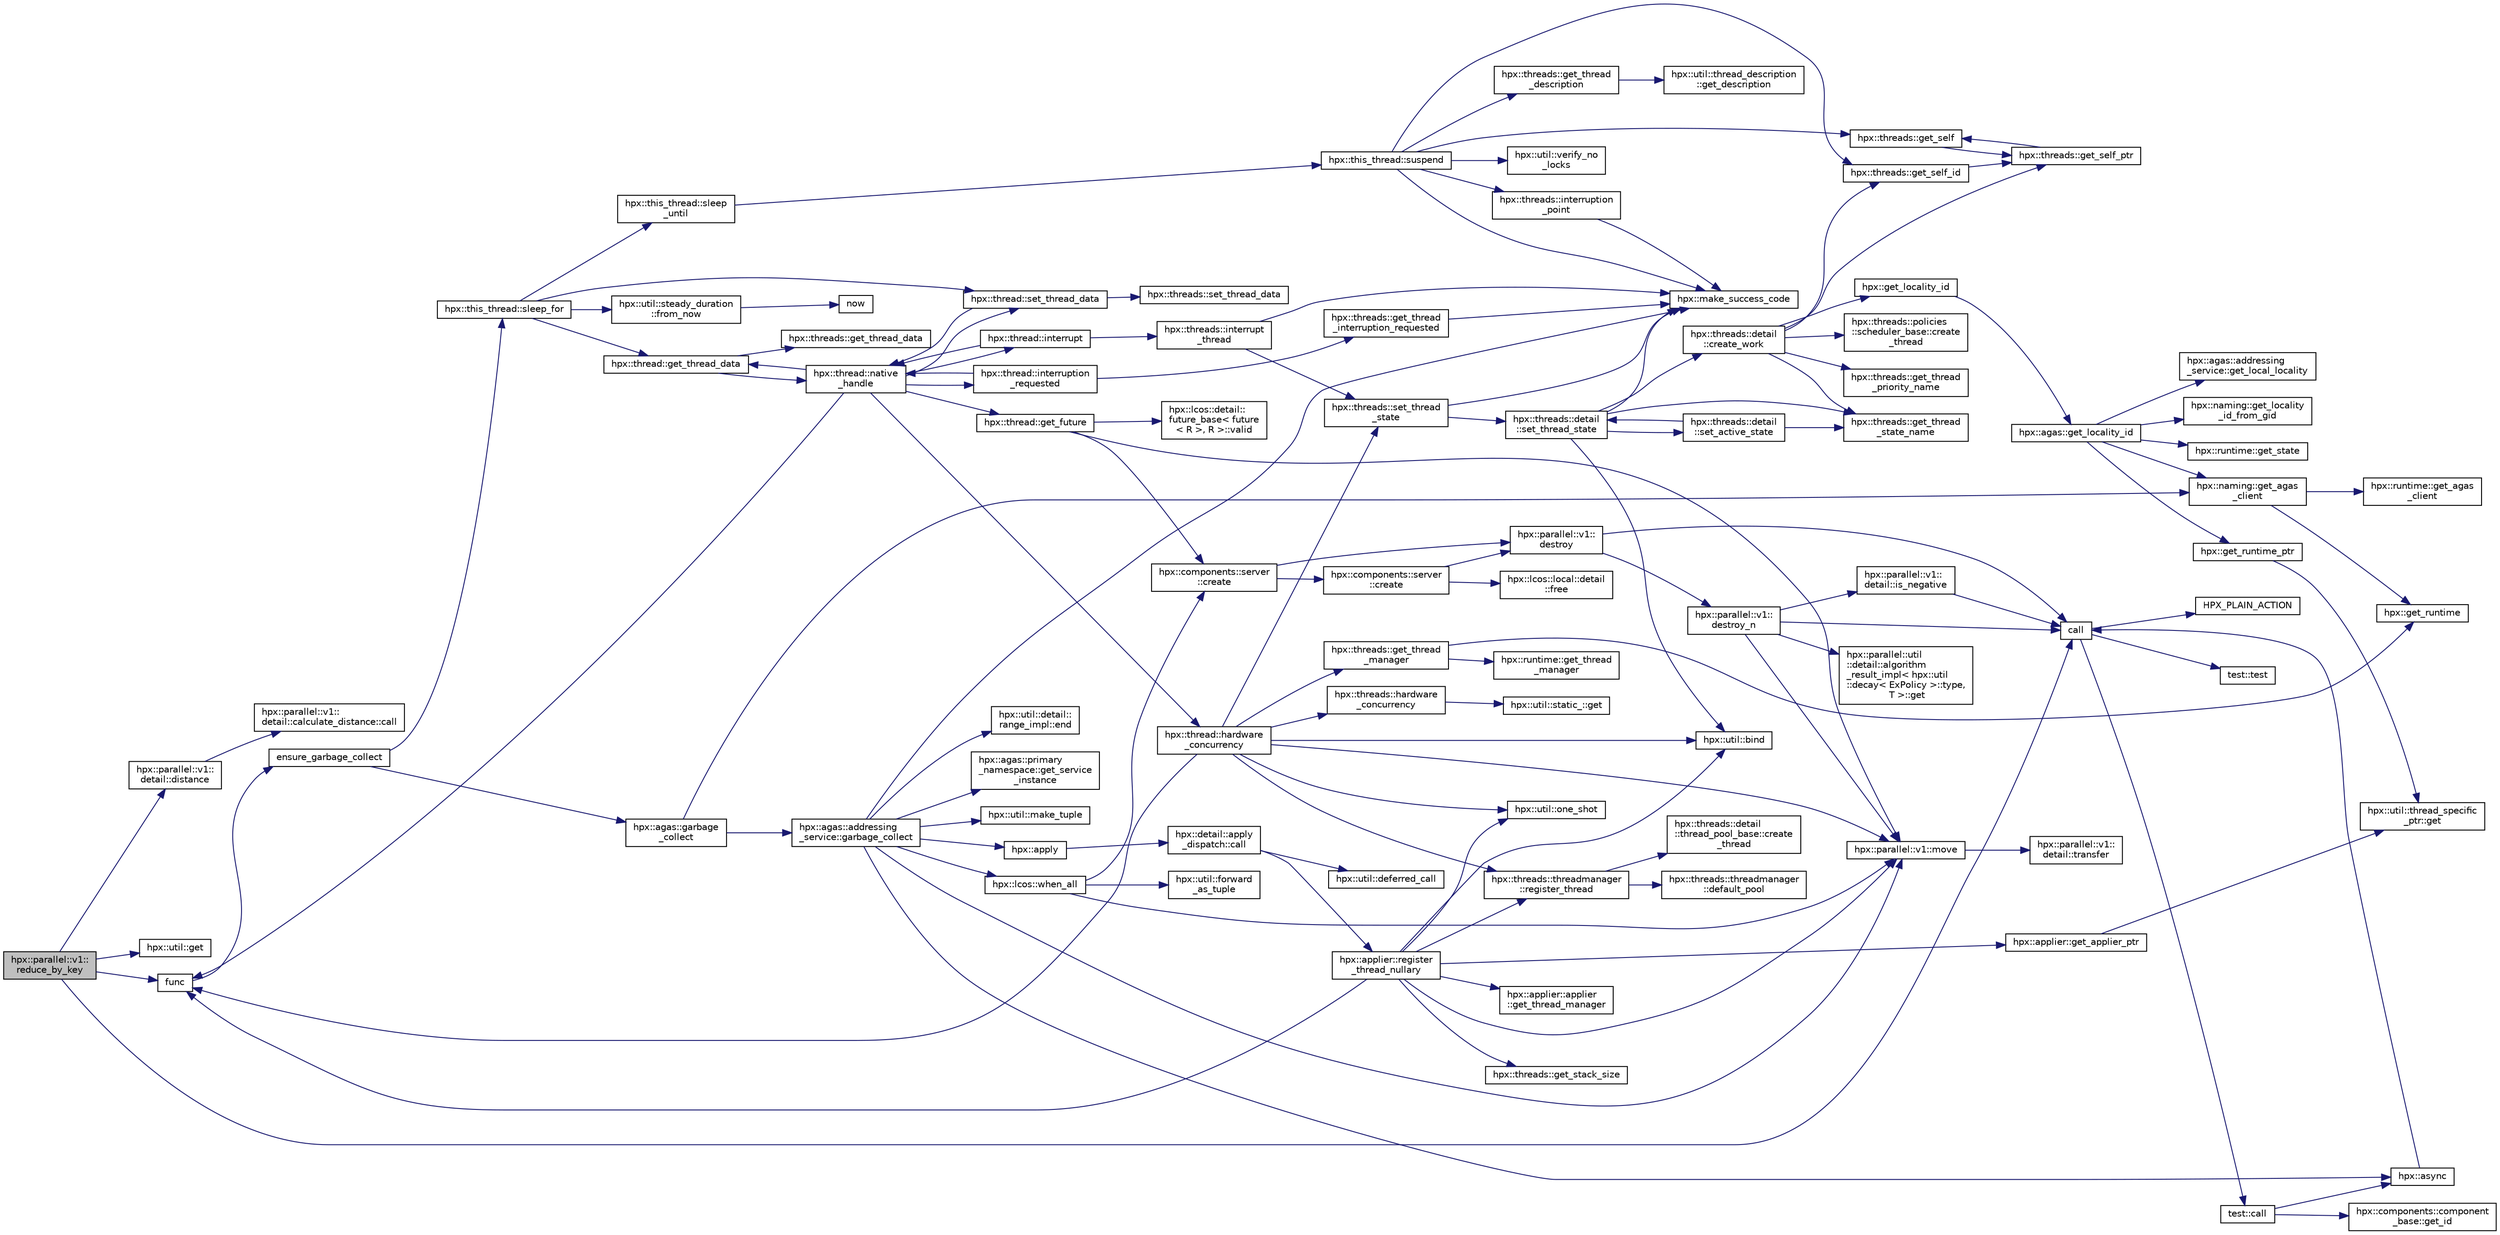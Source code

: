 digraph "hpx::parallel::v1::reduce_by_key"
{
  edge [fontname="Helvetica",fontsize="10",labelfontname="Helvetica",labelfontsize="10"];
  node [fontname="Helvetica",fontsize="10",shape=record];
  rankdir="LR";
  Node9742 [label="hpx::parallel::v1::\lreduce_by_key",height=0.2,width=0.4,color="black", fillcolor="grey75", style="filled", fontcolor="black"];
  Node9742 -> Node9743 [color="midnightblue",fontsize="10",style="solid",fontname="Helvetica"];
  Node9743 [label="hpx::parallel::v1::\ldetail::distance",height=0.2,width=0.4,color="black", fillcolor="white", style="filled",URL="$d2/ddd/namespacehpx_1_1parallel_1_1v1_1_1detail.html#a6bea3c6a5f470cad11f27ee6bab4a33f"];
  Node9743 -> Node9744 [color="midnightblue",fontsize="10",style="solid",fontname="Helvetica"];
  Node9744 [label="hpx::parallel::v1::\ldetail::calculate_distance::call",height=0.2,width=0.4,color="black", fillcolor="white", style="filled",URL="$db/dfa/structhpx_1_1parallel_1_1v1_1_1detail_1_1calculate__distance.html#a950a6627830a7d019ac0e734b0a447bf"];
  Node9742 -> Node9745 [color="midnightblue",fontsize="10",style="solid",fontname="Helvetica"];
  Node9745 [label="hpx::util::get",height=0.2,width=0.4,color="black", fillcolor="white", style="filled",URL="$df/dad/namespacehpx_1_1util.html#a5cbd3c41f03f4d4acaedaa4777e3cc02"];
  Node9742 -> Node9746 [color="midnightblue",fontsize="10",style="solid",fontname="Helvetica"];
  Node9746 [label="call",height=0.2,width=0.4,color="black", fillcolor="white", style="filled",URL="$d2/d67/promise__1620_8cpp.html#a58357f0b82bc761e1d0b9091ed563a70"];
  Node9746 -> Node9747 [color="midnightblue",fontsize="10",style="solid",fontname="Helvetica"];
  Node9747 [label="test::test",height=0.2,width=0.4,color="black", fillcolor="white", style="filled",URL="$d8/d89/structtest.html#ab42d5ece712d716b04cb3f686f297a26"];
  Node9746 -> Node9748 [color="midnightblue",fontsize="10",style="solid",fontname="Helvetica"];
  Node9748 [label="HPX_PLAIN_ACTION",height=0.2,width=0.4,color="black", fillcolor="white", style="filled",URL="$d2/d67/promise__1620_8cpp.html#ab96aab827a4b1fcaf66cfe0ba83fef23"];
  Node9746 -> Node9749 [color="midnightblue",fontsize="10",style="solid",fontname="Helvetica"];
  Node9749 [label="test::call",height=0.2,width=0.4,color="black", fillcolor="white", style="filled",URL="$d8/d89/structtest.html#aeb29e7ed6518b9426ccf1344c52620ae"];
  Node9749 -> Node9750 [color="midnightblue",fontsize="10",style="solid",fontname="Helvetica"];
  Node9750 [label="hpx::async",height=0.2,width=0.4,color="black", fillcolor="white", style="filled",URL="$d8/d83/namespacehpx.html#acb7d8e37b73b823956ce144f9a57eaa4"];
  Node9750 -> Node9746 [color="midnightblue",fontsize="10",style="solid",fontname="Helvetica"];
  Node9749 -> Node9751 [color="midnightblue",fontsize="10",style="solid",fontname="Helvetica"];
  Node9751 [label="hpx::components::component\l_base::get_id",height=0.2,width=0.4,color="black", fillcolor="white", style="filled",URL="$d2/de6/classhpx_1_1components_1_1component__base.html#a4c8fd93514039bdf01c48d66d82b19cd"];
  Node9742 -> Node9752 [color="midnightblue",fontsize="10",style="solid",fontname="Helvetica"];
  Node9752 [label="func",height=0.2,width=0.4,color="black", fillcolor="white", style="filled",URL="$d8/dfd/id__type__ref__counting__1032_8cpp.html#ab811b86ea5107ffb3351fcaa29d2c652"];
  Node9752 -> Node9753 [color="midnightblue",fontsize="10",style="solid",fontname="Helvetica"];
  Node9753 [label="ensure_garbage_collect",height=0.2,width=0.4,color="black", fillcolor="white", style="filled",URL="$d8/dfd/id__type__ref__counting__1032_8cpp.html#a5264b94bf7c262ac0e521fb290d476d5"];
  Node9753 -> Node9754 [color="midnightblue",fontsize="10",style="solid",fontname="Helvetica"];
  Node9754 [label="hpx::this_thread::sleep_for",height=0.2,width=0.4,color="black", fillcolor="white", style="filled",URL="$d9/d52/namespacehpx_1_1this__thread.html#afc042a5a5fa52eef2d1d177a343435cf"];
  Node9754 -> Node9755 [color="midnightblue",fontsize="10",style="solid",fontname="Helvetica"];
  Node9755 [label="hpx::this_thread::sleep\l_until",height=0.2,width=0.4,color="black", fillcolor="white", style="filled",URL="$d9/d52/namespacehpx_1_1this__thread.html#ae12a853980115b23ff0ab8ca06622658"];
  Node9755 -> Node9756 [color="midnightblue",fontsize="10",style="solid",fontname="Helvetica"];
  Node9756 [label="hpx::this_thread::suspend",height=0.2,width=0.4,color="black", fillcolor="white", style="filled",URL="$d9/d52/namespacehpx_1_1this__thread.html#aca220026fb3014c0881d129fe31c0073"];
  Node9756 -> Node9757 [color="midnightblue",fontsize="10",style="solid",fontname="Helvetica"];
  Node9757 [label="hpx::threads::get_self",height=0.2,width=0.4,color="black", fillcolor="white", style="filled",URL="$d7/d28/namespacehpx_1_1threads.html#a07daf4d6d29233f20d66d41ab7b5b8e8"];
  Node9757 -> Node9758 [color="midnightblue",fontsize="10",style="solid",fontname="Helvetica"];
  Node9758 [label="hpx::threads::get_self_ptr",height=0.2,width=0.4,color="black", fillcolor="white", style="filled",URL="$d7/d28/namespacehpx_1_1threads.html#a22877ae347ad884cde3a51397dad6c53"];
  Node9758 -> Node9757 [color="midnightblue",fontsize="10",style="solid",fontname="Helvetica"];
  Node9756 -> Node9759 [color="midnightblue",fontsize="10",style="solid",fontname="Helvetica"];
  Node9759 [label="hpx::threads::get_self_id",height=0.2,width=0.4,color="black", fillcolor="white", style="filled",URL="$d7/d28/namespacehpx_1_1threads.html#afafe0f900b9fac3d4ed3c747625c1cfe"];
  Node9759 -> Node9758 [color="midnightblue",fontsize="10",style="solid",fontname="Helvetica"];
  Node9756 -> Node9760 [color="midnightblue",fontsize="10",style="solid",fontname="Helvetica"];
  Node9760 [label="hpx::threads::interruption\l_point",height=0.2,width=0.4,color="black", fillcolor="white", style="filled",URL="$d7/d28/namespacehpx_1_1threads.html#ada6ec56a12b050707311d8c628089059"];
  Node9760 -> Node9761 [color="midnightblue",fontsize="10",style="solid",fontname="Helvetica"];
  Node9761 [label="hpx::make_success_code",height=0.2,width=0.4,color="black", fillcolor="white", style="filled",URL="$d8/d83/namespacehpx.html#a0e8512a8f49e2a6c8185061181419d8f",tooltip="Returns error_code(hpx::success, \"success\", mode). "];
  Node9756 -> Node9762 [color="midnightblue",fontsize="10",style="solid",fontname="Helvetica"];
  Node9762 [label="hpx::util::verify_no\l_locks",height=0.2,width=0.4,color="black", fillcolor="white", style="filled",URL="$df/dad/namespacehpx_1_1util.html#ae0e1837ee6f09b79b26c2e788d2e9fc9"];
  Node9756 -> Node9763 [color="midnightblue",fontsize="10",style="solid",fontname="Helvetica"];
  Node9763 [label="hpx::threads::get_thread\l_description",height=0.2,width=0.4,color="black", fillcolor="white", style="filled",URL="$d7/d28/namespacehpx_1_1threads.html#a42fc18a7a680f4e8bc633a4b4c956701"];
  Node9763 -> Node9764 [color="midnightblue",fontsize="10",style="solid",fontname="Helvetica"];
  Node9764 [label="hpx::util::thread_description\l::get_description",height=0.2,width=0.4,color="black", fillcolor="white", style="filled",URL="$df/d9e/structhpx_1_1util_1_1thread__description.html#a8c834e14eca6eb228188022577f9f952"];
  Node9756 -> Node9761 [color="midnightblue",fontsize="10",style="solid",fontname="Helvetica"];
  Node9754 -> Node9765 [color="midnightblue",fontsize="10",style="solid",fontname="Helvetica"];
  Node9765 [label="hpx::util::steady_duration\l::from_now",height=0.2,width=0.4,color="black", fillcolor="white", style="filled",URL="$d9/d4f/classhpx_1_1util_1_1steady__duration.html#a0132206d767cd0f7395507b40111a153"];
  Node9765 -> Node9766 [color="midnightblue",fontsize="10",style="solid",fontname="Helvetica"];
  Node9766 [label="now",height=0.2,width=0.4,color="black", fillcolor="white", style="filled",URL="$de/db3/1d__stencil__1__omp_8cpp.html#a89e9667753dccfac455bd37a7a3a7b16"];
  Node9754 -> Node9767 [color="midnightblue",fontsize="10",style="solid",fontname="Helvetica"];
  Node9767 [label="hpx::thread::get_thread_data",height=0.2,width=0.4,color="black", fillcolor="white", style="filled",URL="$de/d9b/classhpx_1_1thread.html#a4535ef82cec3b953d2c941d20e3e3904"];
  Node9767 -> Node9768 [color="midnightblue",fontsize="10",style="solid",fontname="Helvetica"];
  Node9768 [label="hpx::threads::get_thread_data",height=0.2,width=0.4,color="black", fillcolor="white", style="filled",URL="$d7/d28/namespacehpx_1_1threads.html#a8737931ff6303807225f735b2b384ae4"];
  Node9767 -> Node9769 [color="midnightblue",fontsize="10",style="solid",fontname="Helvetica"];
  Node9769 [label="hpx::thread::native\l_handle",height=0.2,width=0.4,color="black", fillcolor="white", style="filled",URL="$de/d9b/classhpx_1_1thread.html#acf48190d264ab64c1c4ec99d0b421b5a"];
  Node9769 -> Node9770 [color="midnightblue",fontsize="10",style="solid",fontname="Helvetica"];
  Node9770 [label="hpx::thread::hardware\l_concurrency",height=0.2,width=0.4,color="black", fillcolor="white", style="filled",URL="$de/d9b/classhpx_1_1thread.html#a8e4fff210e02485ba493bc3a2a956c03"];
  Node9770 -> Node9771 [color="midnightblue",fontsize="10",style="solid",fontname="Helvetica"];
  Node9771 [label="hpx::threads::hardware\l_concurrency",height=0.2,width=0.4,color="black", fillcolor="white", style="filled",URL="$d7/d28/namespacehpx_1_1threads.html#aa8752a235478d2ad7b5ac467b63ab527"];
  Node9771 -> Node9772 [color="midnightblue",fontsize="10",style="solid",fontname="Helvetica"];
  Node9772 [label="hpx::util::static_::get",height=0.2,width=0.4,color="black", fillcolor="white", style="filled",URL="$d3/dbb/structhpx_1_1util_1_1static__.html#a2967c633948a3bf17a3b5405ef5a8318"];
  Node9770 -> Node9752 [color="midnightblue",fontsize="10",style="solid",fontname="Helvetica"];
  Node9770 -> Node9773 [color="midnightblue",fontsize="10",style="solid",fontname="Helvetica"];
  Node9773 [label="hpx::util::bind",height=0.2,width=0.4,color="black", fillcolor="white", style="filled",URL="$df/dad/namespacehpx_1_1util.html#ad844caedf82a0173d6909d910c3e48c6"];
  Node9770 -> Node9774 [color="midnightblue",fontsize="10",style="solid",fontname="Helvetica"];
  Node9774 [label="hpx::util::one_shot",height=0.2,width=0.4,color="black", fillcolor="white", style="filled",URL="$df/dad/namespacehpx_1_1util.html#a273e61be42a72415291e0ec0a4f28c7a"];
  Node9770 -> Node9775 [color="midnightblue",fontsize="10",style="solid",fontname="Helvetica"];
  Node9775 [label="hpx::parallel::v1::move",height=0.2,width=0.4,color="black", fillcolor="white", style="filled",URL="$db/db9/namespacehpx_1_1parallel_1_1v1.html#aa7c4ede081ce786c9d1eb1adff495cfc"];
  Node9775 -> Node9776 [color="midnightblue",fontsize="10",style="solid",fontname="Helvetica"];
  Node9776 [label="hpx::parallel::v1::\ldetail::transfer",height=0.2,width=0.4,color="black", fillcolor="white", style="filled",URL="$d2/ddd/namespacehpx_1_1parallel_1_1v1_1_1detail.html#ab1b56a05e1885ca7cc7ffa1804dd2f3c"];
  Node9770 -> Node9777 [color="midnightblue",fontsize="10",style="solid",fontname="Helvetica"];
  Node9777 [label="hpx::threads::get_thread\l_manager",height=0.2,width=0.4,color="black", fillcolor="white", style="filled",URL="$d7/d28/namespacehpx_1_1threads.html#a076973c3a53beadde7d967e22c4f6cce"];
  Node9777 -> Node9778 [color="midnightblue",fontsize="10",style="solid",fontname="Helvetica"];
  Node9778 [label="hpx::get_runtime",height=0.2,width=0.4,color="black", fillcolor="white", style="filled",URL="$d8/d83/namespacehpx.html#aef902cc6c7dd3b9fbadf34d1e850a070"];
  Node9777 -> Node9779 [color="midnightblue",fontsize="10",style="solid",fontname="Helvetica"];
  Node9779 [label="hpx::runtime::get_thread\l_manager",height=0.2,width=0.4,color="black", fillcolor="white", style="filled",URL="$d0/d7b/classhpx_1_1runtime.html#a865b12d57fcd44a8d3dda3e35414f563"];
  Node9770 -> Node9780 [color="midnightblue",fontsize="10",style="solid",fontname="Helvetica"];
  Node9780 [label="hpx::threads::threadmanager\l::register_thread",height=0.2,width=0.4,color="black", fillcolor="white", style="filled",URL="$d5/daa/classhpx_1_1threads_1_1threadmanager.html#a7f79c7578e08a60ca45eb276ce8133d8"];
  Node9780 -> Node9781 [color="midnightblue",fontsize="10",style="solid",fontname="Helvetica"];
  Node9781 [label="hpx::threads::threadmanager\l::default_pool",height=0.2,width=0.4,color="black", fillcolor="white", style="filled",URL="$d5/daa/classhpx_1_1threads_1_1threadmanager.html#a851f067d03b5dd1c5e6a9a6a841e05df"];
  Node9780 -> Node9782 [color="midnightblue",fontsize="10",style="solid",fontname="Helvetica"];
  Node9782 [label="hpx::threads::detail\l::thread_pool_base::create\l_thread",height=0.2,width=0.4,color="black", fillcolor="white", style="filled",URL="$de/dae/classhpx_1_1threads_1_1detail_1_1thread__pool__base.html#ad35d3779eef6f4528e62a26d71b34b34"];
  Node9770 -> Node9783 [color="midnightblue",fontsize="10",style="solid",fontname="Helvetica"];
  Node9783 [label="hpx::threads::set_thread\l_state",height=0.2,width=0.4,color="black", fillcolor="white", style="filled",URL="$d7/d28/namespacehpx_1_1threads.html#ac0690ad16ad778bcc79dcd727cc33025",tooltip="Set the thread state of the thread referenced by the thread_id id. "];
  Node9783 -> Node9761 [color="midnightblue",fontsize="10",style="solid",fontname="Helvetica"];
  Node9783 -> Node9784 [color="midnightblue",fontsize="10",style="solid",fontname="Helvetica"];
  Node9784 [label="hpx::threads::detail\l::set_thread_state",height=0.2,width=0.4,color="black", fillcolor="white", style="filled",URL="$d2/dd1/namespacehpx_1_1threads_1_1detail.html#af85ddc854c4a149bf1738eb1b111b9ab"];
  Node9784 -> Node9785 [color="midnightblue",fontsize="10",style="solid",fontname="Helvetica"];
  Node9785 [label="hpx::threads::get_thread\l_state_name",height=0.2,width=0.4,color="black", fillcolor="white", style="filled",URL="$d7/d28/namespacehpx_1_1threads.html#a26f91ea8d2195f165c033241c5cd11db"];
  Node9784 -> Node9761 [color="midnightblue",fontsize="10",style="solid",fontname="Helvetica"];
  Node9784 -> Node9773 [color="midnightblue",fontsize="10",style="solid",fontname="Helvetica"];
  Node9784 -> Node9786 [color="midnightblue",fontsize="10",style="solid",fontname="Helvetica"];
  Node9786 [label="hpx::threads::detail\l::set_active_state",height=0.2,width=0.4,color="black", fillcolor="white", style="filled",URL="$d2/dd1/namespacehpx_1_1threads_1_1detail.html#a45884a5bf04ad66a4f259231a3947e76"];
  Node9786 -> Node9785 [color="midnightblue",fontsize="10",style="solid",fontname="Helvetica"];
  Node9786 -> Node9784 [color="midnightblue",fontsize="10",style="solid",fontname="Helvetica"];
  Node9784 -> Node9787 [color="midnightblue",fontsize="10",style="solid",fontname="Helvetica"];
  Node9787 [label="hpx::threads::detail\l::create_work",height=0.2,width=0.4,color="black", fillcolor="white", style="filled",URL="$d2/dd1/namespacehpx_1_1threads_1_1detail.html#ae22384a3c1b1a1940032fad068fb54b1"];
  Node9787 -> Node9785 [color="midnightblue",fontsize="10",style="solid",fontname="Helvetica"];
  Node9787 -> Node9788 [color="midnightblue",fontsize="10",style="solid",fontname="Helvetica"];
  Node9788 [label="hpx::threads::get_thread\l_priority_name",height=0.2,width=0.4,color="black", fillcolor="white", style="filled",URL="$d7/d28/namespacehpx_1_1threads.html#a9c6b2fec0c1cf5b06ff83ce756ca6d42"];
  Node9787 -> Node9758 [color="midnightblue",fontsize="10",style="solid",fontname="Helvetica"];
  Node9787 -> Node9759 [color="midnightblue",fontsize="10",style="solid",fontname="Helvetica"];
  Node9787 -> Node9789 [color="midnightblue",fontsize="10",style="solid",fontname="Helvetica"];
  Node9789 [label="hpx::get_locality_id",height=0.2,width=0.4,color="black", fillcolor="white", style="filled",URL="$d8/d83/namespacehpx.html#a158d7c54a657bb364c1704033010697b",tooltip="Return the number of the locality this function is being called from. "];
  Node9789 -> Node9790 [color="midnightblue",fontsize="10",style="solid",fontname="Helvetica"];
  Node9790 [label="hpx::agas::get_locality_id",height=0.2,width=0.4,color="black", fillcolor="white", style="filled",URL="$dc/d54/namespacehpx_1_1agas.html#a491cc2ddecdf0f1a9129900caa6a4d3e"];
  Node9790 -> Node9791 [color="midnightblue",fontsize="10",style="solid",fontname="Helvetica"];
  Node9791 [label="hpx::get_runtime_ptr",height=0.2,width=0.4,color="black", fillcolor="white", style="filled",URL="$d8/d83/namespacehpx.html#af29daf2bb3e01b4d6495a1742b6cce64"];
  Node9791 -> Node9792 [color="midnightblue",fontsize="10",style="solid",fontname="Helvetica"];
  Node9792 [label="hpx::util::thread_specific\l_ptr::get",height=0.2,width=0.4,color="black", fillcolor="white", style="filled",URL="$d4/d4c/structhpx_1_1util_1_1thread__specific__ptr.html#a3b27d8520710478aa41d1f74206bdba9"];
  Node9790 -> Node9793 [color="midnightblue",fontsize="10",style="solid",fontname="Helvetica"];
  Node9793 [label="hpx::runtime::get_state",height=0.2,width=0.4,color="black", fillcolor="white", style="filled",URL="$d0/d7b/classhpx_1_1runtime.html#ab405f80e060dac95d624520f38b0524c"];
  Node9790 -> Node9794 [color="midnightblue",fontsize="10",style="solid",fontname="Helvetica"];
  Node9794 [label="hpx::naming::get_agas\l_client",height=0.2,width=0.4,color="black", fillcolor="white", style="filled",URL="$d4/dc9/namespacehpx_1_1naming.html#a0408fffd5d34b620712a801b0ae3b032"];
  Node9794 -> Node9778 [color="midnightblue",fontsize="10",style="solid",fontname="Helvetica"];
  Node9794 -> Node9795 [color="midnightblue",fontsize="10",style="solid",fontname="Helvetica"];
  Node9795 [label="hpx::runtime::get_agas\l_client",height=0.2,width=0.4,color="black", fillcolor="white", style="filled",URL="$d0/d7b/classhpx_1_1runtime.html#aeb5dddd30d6b9861669af8ad44d1a96a"];
  Node9790 -> Node9796 [color="midnightblue",fontsize="10",style="solid",fontname="Helvetica"];
  Node9796 [label="hpx::agas::addressing\l_service::get_local_locality",height=0.2,width=0.4,color="black", fillcolor="white", style="filled",URL="$db/d58/structhpx_1_1agas_1_1addressing__service.html#ab52c19a37c2a7a006c6c15f90ad0539c"];
  Node9790 -> Node9797 [color="midnightblue",fontsize="10",style="solid",fontname="Helvetica"];
  Node9797 [label="hpx::naming::get_locality\l_id_from_gid",height=0.2,width=0.4,color="black", fillcolor="white", style="filled",URL="$d4/dc9/namespacehpx_1_1naming.html#a7fd43037784560bd04fda9b49e33529f"];
  Node9787 -> Node9798 [color="midnightblue",fontsize="10",style="solid",fontname="Helvetica"];
  Node9798 [label="hpx::threads::policies\l::scheduler_base::create\l_thread",height=0.2,width=0.4,color="black", fillcolor="white", style="filled",URL="$dd/d7e/structhpx_1_1threads_1_1policies_1_1scheduler__base.html#ad3b05cd7f363cc8e8410ce368c3794e0"];
  Node9769 -> Node9799 [color="midnightblue",fontsize="10",style="solid",fontname="Helvetica"];
  Node9799 [label="hpx::thread::interrupt",height=0.2,width=0.4,color="black", fillcolor="white", style="filled",URL="$de/d9b/classhpx_1_1thread.html#ac34d0d033aa743c476a79dbc2e1a8a39"];
  Node9799 -> Node9800 [color="midnightblue",fontsize="10",style="solid",fontname="Helvetica"];
  Node9800 [label="hpx::threads::interrupt\l_thread",height=0.2,width=0.4,color="black", fillcolor="white", style="filled",URL="$d7/d28/namespacehpx_1_1threads.html#a6bdda1a2aab61b9b13d274b5155d7e73"];
  Node9800 -> Node9761 [color="midnightblue",fontsize="10",style="solid",fontname="Helvetica"];
  Node9800 -> Node9783 [color="midnightblue",fontsize="10",style="solid",fontname="Helvetica"];
  Node9799 -> Node9769 [color="midnightblue",fontsize="10",style="solid",fontname="Helvetica"];
  Node9769 -> Node9801 [color="midnightblue",fontsize="10",style="solid",fontname="Helvetica"];
  Node9801 [label="hpx::thread::interruption\l_requested",height=0.2,width=0.4,color="black", fillcolor="white", style="filled",URL="$de/d9b/classhpx_1_1thread.html#a33276bb4c20bbb0b1978944e18ef71b8"];
  Node9801 -> Node9802 [color="midnightblue",fontsize="10",style="solid",fontname="Helvetica"];
  Node9802 [label="hpx::threads::get_thread\l_interruption_requested",height=0.2,width=0.4,color="black", fillcolor="white", style="filled",URL="$d7/d28/namespacehpx_1_1threads.html#ae64a7fdb8b5c8bac7be0c8282672a03b"];
  Node9802 -> Node9761 [color="midnightblue",fontsize="10",style="solid",fontname="Helvetica"];
  Node9801 -> Node9769 [color="midnightblue",fontsize="10",style="solid",fontname="Helvetica"];
  Node9769 -> Node9803 [color="midnightblue",fontsize="10",style="solid",fontname="Helvetica"];
  Node9803 [label="hpx::thread::get_future",height=0.2,width=0.4,color="black", fillcolor="white", style="filled",URL="$de/d9b/classhpx_1_1thread.html#a87fdb0d8da826366fc190ed224900a64"];
  Node9803 -> Node9804 [color="midnightblue",fontsize="10",style="solid",fontname="Helvetica"];
  Node9804 [label="hpx::lcos::detail::\lfuture_base\< future\l\< R \>, R \>::valid",height=0.2,width=0.4,color="black", fillcolor="white", style="filled",URL="$d5/dd7/classhpx_1_1lcos_1_1detail_1_1future__base.html#aaf7beb7374815614363033bd96573e75"];
  Node9803 -> Node9805 [color="midnightblue",fontsize="10",style="solid",fontname="Helvetica"];
  Node9805 [label="hpx::components::server\l::create",height=0.2,width=0.4,color="black", fillcolor="white", style="filled",URL="$d2/da2/namespacehpx_1_1components_1_1server.html#ac776c89f3d68ceb910e8cee9fa937ab4",tooltip="Create arrays of components using their default constructor. "];
  Node9805 -> Node9806 [color="midnightblue",fontsize="10",style="solid",fontname="Helvetica"];
  Node9806 [label="hpx::components::server\l::create",height=0.2,width=0.4,color="black", fillcolor="white", style="filled",URL="$d2/da2/namespacehpx_1_1components_1_1server.html#a77d26de181c97b444565e230577981bd"];
  Node9806 -> Node9807 [color="midnightblue",fontsize="10",style="solid",fontname="Helvetica"];
  Node9807 [label="hpx::lcos::local::detail\l::free",height=0.2,width=0.4,color="black", fillcolor="white", style="filled",URL="$d4/dcb/namespacehpx_1_1lcos_1_1local_1_1detail.html#a55a940f019734e9bb045dc123cd80e48"];
  Node9806 -> Node9808 [color="midnightblue",fontsize="10",style="solid",fontname="Helvetica"];
  Node9808 [label="hpx::parallel::v1::\ldestroy",height=0.2,width=0.4,color="black", fillcolor="white", style="filled",URL="$db/db9/namespacehpx_1_1parallel_1_1v1.html#acf303558375048e8a7cc9a2c2e09477f"];
  Node9808 -> Node9746 [color="midnightblue",fontsize="10",style="solid",fontname="Helvetica"];
  Node9808 -> Node9809 [color="midnightblue",fontsize="10",style="solid",fontname="Helvetica"];
  Node9809 [label="hpx::parallel::v1::\ldestroy_n",height=0.2,width=0.4,color="black", fillcolor="white", style="filled",URL="$db/db9/namespacehpx_1_1parallel_1_1v1.html#a71d0691132a300690163f5636bcd5bd3"];
  Node9809 -> Node9810 [color="midnightblue",fontsize="10",style="solid",fontname="Helvetica"];
  Node9810 [label="hpx::parallel::v1::\ldetail::is_negative",height=0.2,width=0.4,color="black", fillcolor="white", style="filled",URL="$d2/ddd/namespacehpx_1_1parallel_1_1v1_1_1detail.html#adf2e40fc4b20ad0fd442ee3118a4d527"];
  Node9810 -> Node9746 [color="midnightblue",fontsize="10",style="solid",fontname="Helvetica"];
  Node9809 -> Node9811 [color="midnightblue",fontsize="10",style="solid",fontname="Helvetica"];
  Node9811 [label="hpx::parallel::util\l::detail::algorithm\l_result_impl\< hpx::util\l::decay\< ExPolicy \>::type,\l T \>::get",height=0.2,width=0.4,color="black", fillcolor="white", style="filled",URL="$d2/d42/structhpx_1_1parallel_1_1util_1_1detail_1_1algorithm__result__impl.html#ab5b051e8ec74eff5e0e62fd63f5d377e"];
  Node9809 -> Node9775 [color="midnightblue",fontsize="10",style="solid",fontname="Helvetica"];
  Node9809 -> Node9746 [color="midnightblue",fontsize="10",style="solid",fontname="Helvetica"];
  Node9805 -> Node9808 [color="midnightblue",fontsize="10",style="solid",fontname="Helvetica"];
  Node9803 -> Node9775 [color="midnightblue",fontsize="10",style="solid",fontname="Helvetica"];
  Node9769 -> Node9767 [color="midnightblue",fontsize="10",style="solid",fontname="Helvetica"];
  Node9769 -> Node9812 [color="midnightblue",fontsize="10",style="solid",fontname="Helvetica"];
  Node9812 [label="hpx::thread::set_thread_data",height=0.2,width=0.4,color="black", fillcolor="white", style="filled",URL="$de/d9b/classhpx_1_1thread.html#a7317a3cf5251f3b33c990449570d4cea"];
  Node9812 -> Node9813 [color="midnightblue",fontsize="10",style="solid",fontname="Helvetica"];
  Node9813 [label="hpx::threads::set_thread_data",height=0.2,width=0.4,color="black", fillcolor="white", style="filled",URL="$d7/d28/namespacehpx_1_1threads.html#a00a625acc149fce3ae38e4340454acf7"];
  Node9812 -> Node9769 [color="midnightblue",fontsize="10",style="solid",fontname="Helvetica"];
  Node9769 -> Node9752 [color="midnightblue",fontsize="10",style="solid",fontname="Helvetica"];
  Node9754 -> Node9812 [color="midnightblue",fontsize="10",style="solid",fontname="Helvetica"];
  Node9753 -> Node9814 [color="midnightblue",fontsize="10",style="solid",fontname="Helvetica"];
  Node9814 [label="hpx::agas::garbage\l_collect",height=0.2,width=0.4,color="black", fillcolor="white", style="filled",URL="$dc/d54/namespacehpx_1_1agas.html#a951337adc4f9bd6df00a50737468e911"];
  Node9814 -> Node9794 [color="midnightblue",fontsize="10",style="solid",fontname="Helvetica"];
  Node9814 -> Node9815 [color="midnightblue",fontsize="10",style="solid",fontname="Helvetica"];
  Node9815 [label="hpx::agas::addressing\l_service::garbage_collect",height=0.2,width=0.4,color="black", fillcolor="white", style="filled",URL="$db/d58/structhpx_1_1agas_1_1addressing__service.html#a87dcae0eacf6e62d5103ebf516d86f63"];
  Node9815 -> Node9761 [color="midnightblue",fontsize="10",style="solid",fontname="Helvetica"];
  Node9815 -> Node9816 [color="midnightblue",fontsize="10",style="solid",fontname="Helvetica"];
  Node9816 [label="hpx::agas::primary\l_namespace::get_service\l_instance",height=0.2,width=0.4,color="black", fillcolor="white", style="filled",URL="$d1/d43/structhpx_1_1agas_1_1primary__namespace.html#a7630ff0f30ff8c23b13b4672c5350e2e"];
  Node9815 -> Node9817 [color="midnightblue",fontsize="10",style="solid",fontname="Helvetica"];
  Node9817 [label="hpx::util::make_tuple",height=0.2,width=0.4,color="black", fillcolor="white", style="filled",URL="$df/dad/namespacehpx_1_1util.html#a06fa74211a987d208e013f400a9f5328"];
  Node9815 -> Node9818 [color="midnightblue",fontsize="10",style="solid",fontname="Helvetica"];
  Node9818 [label="hpx::util::detail::\lrange_impl::end",height=0.2,width=0.4,color="black", fillcolor="white", style="filled",URL="$d4/d4a/namespacehpx_1_1util_1_1detail_1_1range__impl.html#afb2ea48b0902f52ee4d8b764807b4316"];
  Node9815 -> Node9819 [color="midnightblue",fontsize="10",style="solid",fontname="Helvetica"];
  Node9819 [label="hpx::apply",height=0.2,width=0.4,color="black", fillcolor="white", style="filled",URL="$d8/d83/namespacehpx.html#aa87762f0db0731d385f3fdfdb25d59fc"];
  Node9819 -> Node9820 [color="midnightblue",fontsize="10",style="solid",fontname="Helvetica"];
  Node9820 [label="hpx::detail::apply\l_dispatch::call",height=0.2,width=0.4,color="black", fillcolor="white", style="filled",URL="$db/de8/structhpx_1_1detail_1_1apply__dispatch.html#a0755fab16d281e74bcff0f8045be9459"];
  Node9820 -> Node9821 [color="midnightblue",fontsize="10",style="solid",fontname="Helvetica"];
  Node9821 [label="hpx::applier::register\l_thread_nullary",height=0.2,width=0.4,color="black", fillcolor="white", style="filled",URL="$d8/dcb/namespacehpx_1_1applier.html#a401cd1145927e58d74d1eb52aaccd936"];
  Node9821 -> Node9822 [color="midnightblue",fontsize="10",style="solid",fontname="Helvetica"];
  Node9822 [label="hpx::applier::get_applier_ptr",height=0.2,width=0.4,color="black", fillcolor="white", style="filled",URL="$d8/dcb/namespacehpx_1_1applier.html#a617483cf2b77ad3a0aa428ade7b35299"];
  Node9822 -> Node9792 [color="midnightblue",fontsize="10",style="solid",fontname="Helvetica"];
  Node9821 -> Node9752 [color="midnightblue",fontsize="10",style="solid",fontname="Helvetica"];
  Node9821 -> Node9773 [color="midnightblue",fontsize="10",style="solid",fontname="Helvetica"];
  Node9821 -> Node9774 [color="midnightblue",fontsize="10",style="solid",fontname="Helvetica"];
  Node9821 -> Node9775 [color="midnightblue",fontsize="10",style="solid",fontname="Helvetica"];
  Node9821 -> Node9823 [color="midnightblue",fontsize="10",style="solid",fontname="Helvetica"];
  Node9823 [label="hpx::threads::get_stack_size",height=0.2,width=0.4,color="black", fillcolor="white", style="filled",URL="$d7/d28/namespacehpx_1_1threads.html#af597241b3c2785150be206737ca04aa6",tooltip="The get_stack_size function is part of the thread related API. It. "];
  Node9821 -> Node9824 [color="midnightblue",fontsize="10",style="solid",fontname="Helvetica"];
  Node9824 [label="hpx::applier::applier\l::get_thread_manager",height=0.2,width=0.4,color="black", fillcolor="white", style="filled",URL="$da/dcb/classhpx_1_1applier_1_1applier.html#acc36d583973701e573be39da97bba866",tooltip="Access the thread-manager instance associated with this applier. "];
  Node9821 -> Node9780 [color="midnightblue",fontsize="10",style="solid",fontname="Helvetica"];
  Node9820 -> Node9825 [color="midnightblue",fontsize="10",style="solid",fontname="Helvetica"];
  Node9825 [label="hpx::util::deferred_call",height=0.2,width=0.4,color="black", fillcolor="white", style="filled",URL="$df/dad/namespacehpx_1_1util.html#acdded623c658a7a3436f7e76bc9d881c"];
  Node9815 -> Node9775 [color="midnightblue",fontsize="10",style="solid",fontname="Helvetica"];
  Node9815 -> Node9750 [color="midnightblue",fontsize="10",style="solid",fontname="Helvetica"];
  Node9815 -> Node9826 [color="midnightblue",fontsize="10",style="solid",fontname="Helvetica"];
  Node9826 [label="hpx::lcos::when_all",height=0.2,width=0.4,color="black", fillcolor="white", style="filled",URL="$d2/dc9/namespacehpx_1_1lcos.html#a1a6fb024d8690923fb185d5aee204d54"];
  Node9826 -> Node9827 [color="midnightblue",fontsize="10",style="solid",fontname="Helvetica"];
  Node9827 [label="hpx::util::forward\l_as_tuple",height=0.2,width=0.4,color="black", fillcolor="white", style="filled",URL="$df/dad/namespacehpx_1_1util.html#ab7c31e3f24c3302a4f67b6735a6fa597"];
  Node9826 -> Node9775 [color="midnightblue",fontsize="10",style="solid",fontname="Helvetica"];
  Node9826 -> Node9805 [color="midnightblue",fontsize="10",style="solid",fontname="Helvetica"];
}
